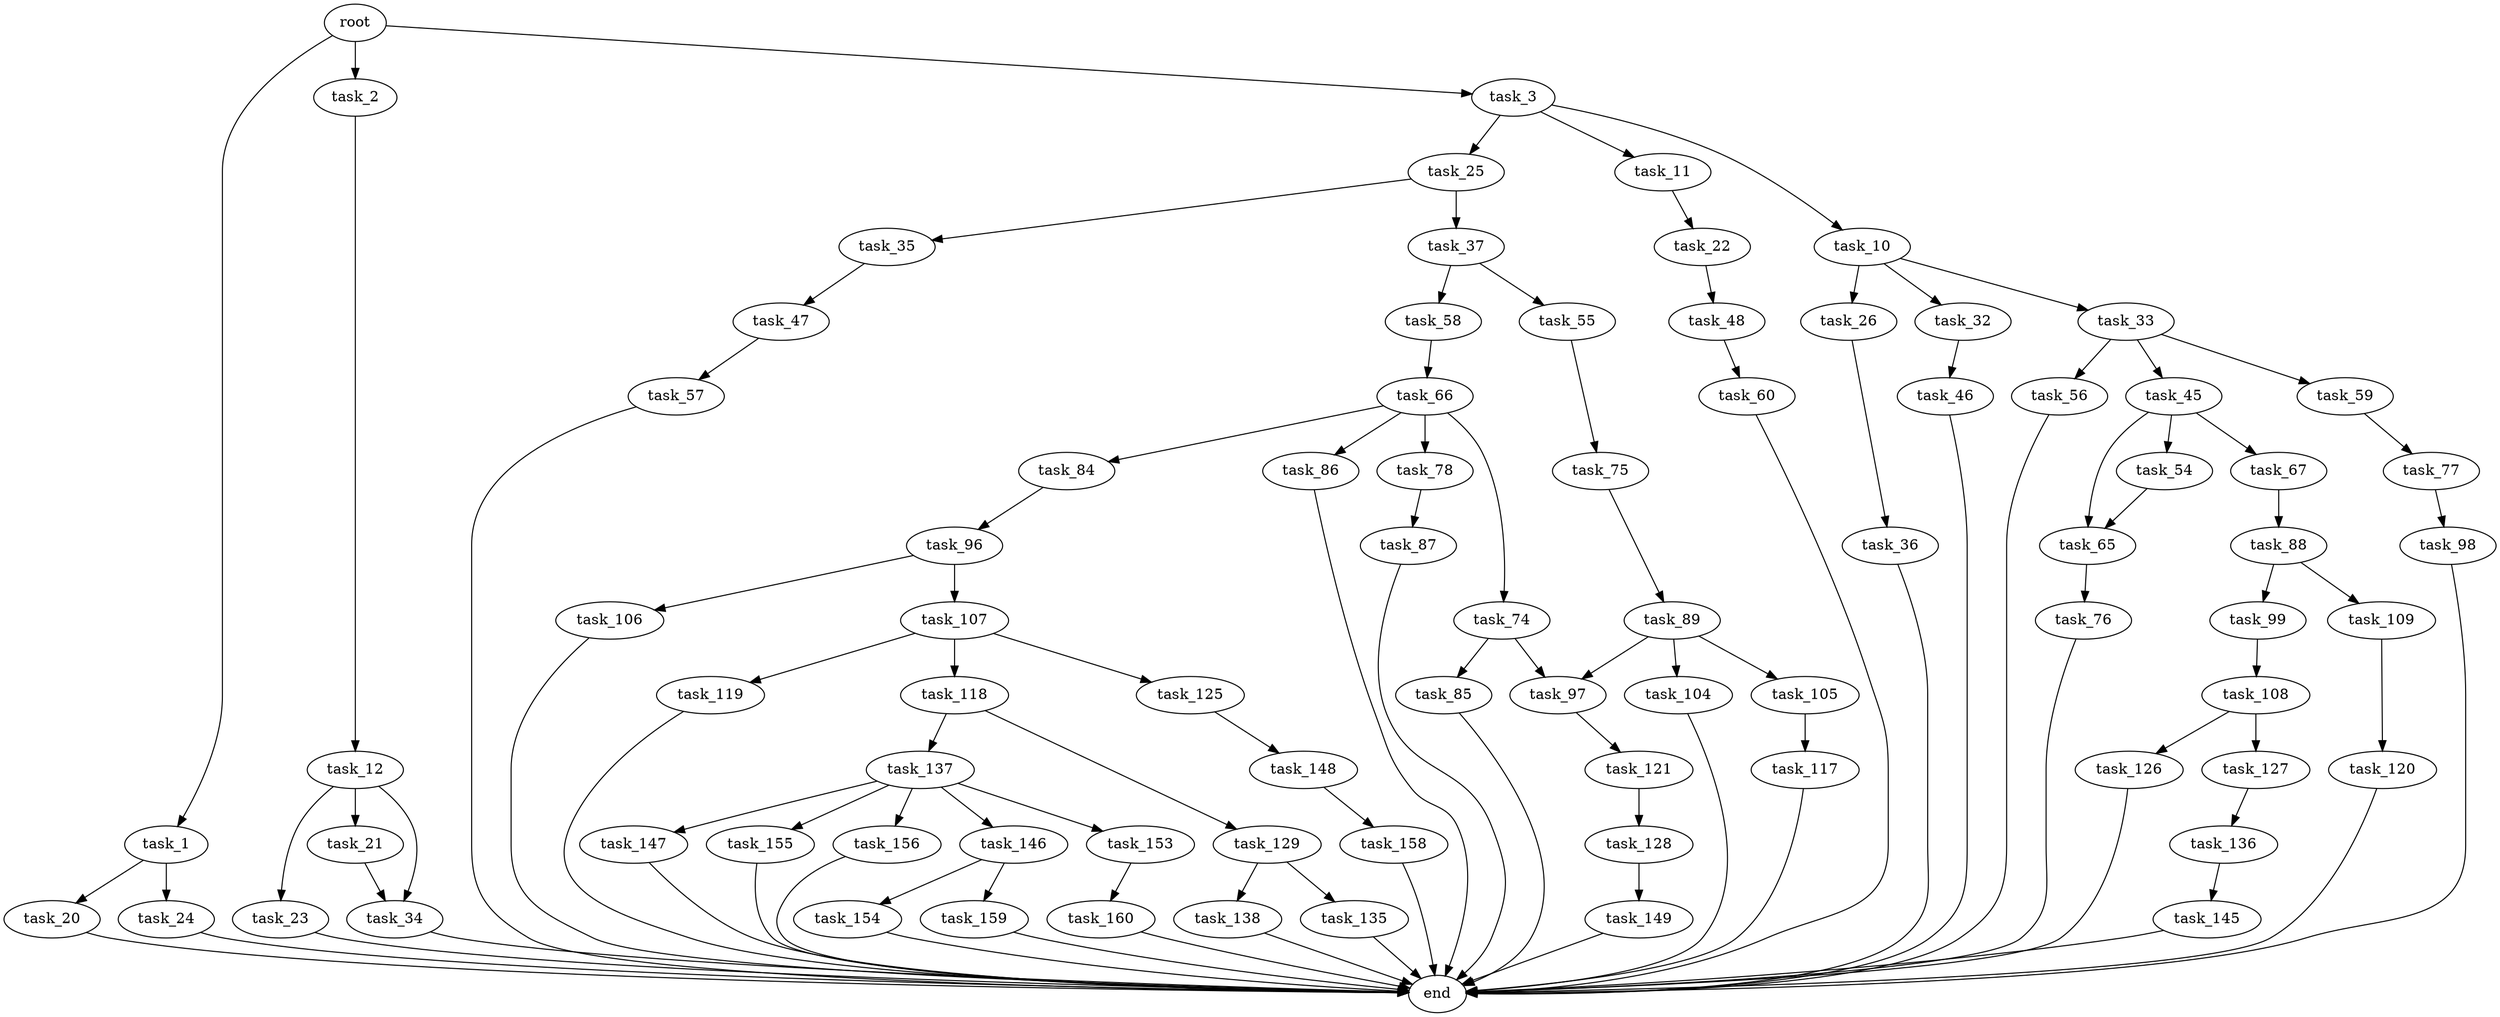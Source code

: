 digraph G {
  root [size="0.000000"];
  task_1 [size="6789987605.000000"];
  task_2 [size="134217728000.000000"];
  task_3 [size="17585547652.000000"];
  task_20 [size="15718030590.000000"];
  task_24 [size="1296845917604.000000"];
  task_12 [size="8048777714.000000"];
  task_10 [size="1073741824000.000000"];
  task_11 [size="368293445632.000000"];
  task_25 [size="28991029248.000000"];
  task_26 [size="6566994664.000000"];
  task_32 [size="1073741824000.000000"];
  task_33 [size="7343136466.000000"];
  task_22 [size="23727928269.000000"];
  task_21 [size="364183645897.000000"];
  task_23 [size="266079472895.000000"];
  task_34 [size="897290772798.000000"];
  end [size="0.000000"];
  task_48 [size="134217728000.000000"];
  task_35 [size="1024324505385.000000"];
  task_37 [size="1134499444198.000000"];
  task_36 [size="231928233984.000000"];
  task_46 [size="935778320832.000000"];
  task_45 [size="915825234.000000"];
  task_56 [size="166326818797.000000"];
  task_59 [size="94205405887.000000"];
  task_47 [size="4626879562.000000"];
  task_55 [size="231928233984.000000"];
  task_58 [size="68927309253.000000"];
  task_54 [size="17236153253.000000"];
  task_65 [size="3099669315.000000"];
  task_67 [size="231928233984.000000"];
  task_57 [size="76597304473.000000"];
  task_60 [size="12674831694.000000"];
  task_75 [size="549755813888.000000"];
  task_66 [size="1225466049.000000"];
  task_77 [size="1073741824000.000000"];
  task_76 [size="1269080193707.000000"];
  task_74 [size="696603396440.000000"];
  task_78 [size="549755813888.000000"];
  task_84 [size="636245200.000000"];
  task_86 [size="105575955600.000000"];
  task_88 [size="394097514824.000000"];
  task_85 [size="3659302200.000000"];
  task_97 [size="1960969386.000000"];
  task_89 [size="549755813888.000000"];
  task_98 [size="1092508999.000000"];
  task_87 [size="368293445632.000000"];
  task_96 [size="368293445632.000000"];
  task_99 [size="212980920800.000000"];
  task_109 [size="1073741824000.000000"];
  task_104 [size="759688430.000000"];
  task_105 [size="992508103.000000"];
  task_106 [size="275710413128.000000"];
  task_107 [size="231928233984.000000"];
  task_121 [size="782757789696.000000"];
  task_108 [size="16130249706.000000"];
  task_117 [size="14525146285.000000"];
  task_118 [size="68719476736.000000"];
  task_119 [size="368293445632.000000"];
  task_125 [size="23038533676.000000"];
  task_126 [size="75153283543.000000"];
  task_127 [size="178146673260.000000"];
  task_120 [size="18930443367.000000"];
  task_129 [size="549755813888.000000"];
  task_137 [size="86745550505.000000"];
  task_128 [size="28246143720.000000"];
  task_148 [size="10582079927.000000"];
  task_136 [size="9154995830.000000"];
  task_149 [size="68719476736.000000"];
  task_135 [size="2337980338.000000"];
  task_138 [size="368293445632.000000"];
  task_145 [size="14075072960.000000"];
  task_146 [size="4841970886.000000"];
  task_147 [size="897272020422.000000"];
  task_153 [size="29527284966.000000"];
  task_155 [size="28991029248.000000"];
  task_156 [size="4961347427.000000"];
  task_154 [size="8589934592.000000"];
  task_159 [size="790485596522.000000"];
  task_158 [size="28991029248.000000"];
  task_160 [size="549755813888.000000"];

  root -> task_1 [size="1.000000"];
  root -> task_2 [size="1.000000"];
  root -> task_3 [size="1.000000"];
  task_1 -> task_20 [size="301989888.000000"];
  task_1 -> task_24 [size="301989888.000000"];
  task_2 -> task_12 [size="209715200.000000"];
  task_3 -> task_10 [size="75497472.000000"];
  task_3 -> task_11 [size="75497472.000000"];
  task_3 -> task_25 [size="75497472.000000"];
  task_20 -> end [size="1.000000"];
  task_24 -> end [size="1.000000"];
  task_12 -> task_21 [size="134217728.000000"];
  task_12 -> task_23 [size="134217728.000000"];
  task_12 -> task_34 [size="134217728.000000"];
  task_10 -> task_26 [size="838860800.000000"];
  task_10 -> task_32 [size="838860800.000000"];
  task_10 -> task_33 [size="838860800.000000"];
  task_11 -> task_22 [size="411041792.000000"];
  task_25 -> task_35 [size="75497472.000000"];
  task_25 -> task_37 [size="75497472.000000"];
  task_26 -> task_36 [size="301989888.000000"];
  task_32 -> task_46 [size="838860800.000000"];
  task_33 -> task_45 [size="134217728.000000"];
  task_33 -> task_56 [size="134217728.000000"];
  task_33 -> task_59 [size="134217728.000000"];
  task_22 -> task_48 [size="838860800.000000"];
  task_21 -> task_34 [size="679477248.000000"];
  task_23 -> end [size="1.000000"];
  task_34 -> end [size="1.000000"];
  task_48 -> task_60 [size="209715200.000000"];
  task_35 -> task_47 [size="679477248.000000"];
  task_37 -> task_55 [size="679477248.000000"];
  task_37 -> task_58 [size="679477248.000000"];
  task_36 -> end [size="1.000000"];
  task_46 -> end [size="1.000000"];
  task_45 -> task_54 [size="75497472.000000"];
  task_45 -> task_65 [size="75497472.000000"];
  task_45 -> task_67 [size="75497472.000000"];
  task_56 -> end [size="1.000000"];
  task_59 -> task_77 [size="209715200.000000"];
  task_47 -> task_57 [size="536870912.000000"];
  task_55 -> task_75 [size="301989888.000000"];
  task_58 -> task_66 [size="209715200.000000"];
  task_54 -> task_65 [size="411041792.000000"];
  task_65 -> task_76 [size="134217728.000000"];
  task_67 -> task_88 [size="301989888.000000"];
  task_57 -> end [size="1.000000"];
  task_60 -> end [size="1.000000"];
  task_75 -> task_89 [size="536870912.000000"];
  task_66 -> task_74 [size="75497472.000000"];
  task_66 -> task_78 [size="75497472.000000"];
  task_66 -> task_84 [size="75497472.000000"];
  task_66 -> task_86 [size="75497472.000000"];
  task_77 -> task_98 [size="838860800.000000"];
  task_76 -> end [size="1.000000"];
  task_74 -> task_85 [size="838860800.000000"];
  task_74 -> task_97 [size="838860800.000000"];
  task_78 -> task_87 [size="536870912.000000"];
  task_84 -> task_96 [size="33554432.000000"];
  task_86 -> end [size="1.000000"];
  task_88 -> task_99 [size="536870912.000000"];
  task_88 -> task_109 [size="536870912.000000"];
  task_85 -> end [size="1.000000"];
  task_97 -> task_121 [size="33554432.000000"];
  task_89 -> task_97 [size="536870912.000000"];
  task_89 -> task_104 [size="536870912.000000"];
  task_89 -> task_105 [size="536870912.000000"];
  task_98 -> end [size="1.000000"];
  task_87 -> end [size="1.000000"];
  task_96 -> task_106 [size="411041792.000000"];
  task_96 -> task_107 [size="411041792.000000"];
  task_99 -> task_108 [size="209715200.000000"];
  task_109 -> task_120 [size="838860800.000000"];
  task_104 -> end [size="1.000000"];
  task_105 -> task_117 [size="33554432.000000"];
  task_106 -> end [size="1.000000"];
  task_107 -> task_118 [size="301989888.000000"];
  task_107 -> task_119 [size="301989888.000000"];
  task_107 -> task_125 [size="301989888.000000"];
  task_121 -> task_128 [size="679477248.000000"];
  task_108 -> task_126 [size="411041792.000000"];
  task_108 -> task_127 [size="411041792.000000"];
  task_117 -> end [size="1.000000"];
  task_118 -> task_129 [size="134217728.000000"];
  task_118 -> task_137 [size="134217728.000000"];
  task_119 -> end [size="1.000000"];
  task_125 -> task_148 [size="411041792.000000"];
  task_126 -> end [size="1.000000"];
  task_127 -> task_136 [size="134217728.000000"];
  task_120 -> end [size="1.000000"];
  task_129 -> task_135 [size="536870912.000000"];
  task_129 -> task_138 [size="536870912.000000"];
  task_137 -> task_146 [size="75497472.000000"];
  task_137 -> task_147 [size="75497472.000000"];
  task_137 -> task_153 [size="75497472.000000"];
  task_137 -> task_155 [size="75497472.000000"];
  task_137 -> task_156 [size="75497472.000000"];
  task_128 -> task_149 [size="536870912.000000"];
  task_148 -> task_158 [size="411041792.000000"];
  task_136 -> task_145 [size="209715200.000000"];
  task_149 -> end [size="1.000000"];
  task_135 -> end [size="1.000000"];
  task_138 -> end [size="1.000000"];
  task_145 -> end [size="1.000000"];
  task_146 -> task_154 [size="134217728.000000"];
  task_146 -> task_159 [size="134217728.000000"];
  task_147 -> end [size="1.000000"];
  task_153 -> task_160 [size="536870912.000000"];
  task_155 -> end [size="1.000000"];
  task_156 -> end [size="1.000000"];
  task_154 -> end [size="1.000000"];
  task_159 -> end [size="1.000000"];
  task_158 -> end [size="1.000000"];
  task_160 -> end [size="1.000000"];
}
